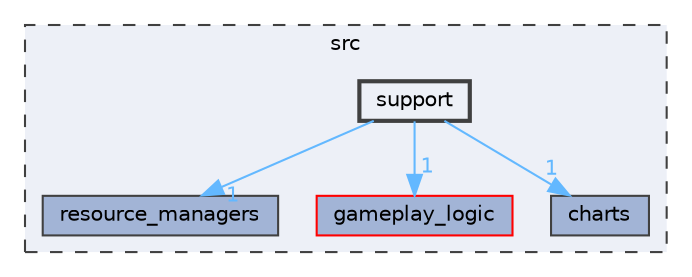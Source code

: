 digraph "src/support"
{
 // LATEX_PDF_SIZE
  bgcolor="transparent";
  edge [fontname=Helvetica,fontsize=10,labelfontname=Helvetica,labelfontsize=10];
  node [fontname=Helvetica,fontsize=10,shape=box,height=0.2,width=0.4];
  compound=true
  subgraph clusterdir_68267d1309a1af8e8297ef4c3efbcdba {
    graph [ bgcolor="#edf0f7", pencolor="grey25", label="src", fontname=Helvetica,fontsize=10 style="filled,dashed", URL="dir_68267d1309a1af8e8297ef4c3efbcdba.html",tooltip=""]
  dir_527bc9af833e63dbc16533b60a5f5ab8 [label="resource_managers", fillcolor="#a2b4d6", color="grey25", style="filled", URL="dir_527bc9af833e63dbc16533b60a5f5ab8.html",tooltip=""];
  dir_532906d8876b5477dcd3b8816c48a7ca [label="gameplay_logic", fillcolor="#a2b4d6", color="red", style="filled", URL="dir_532906d8876b5477dcd3b8816c48a7ca.html",tooltip=""];
  dir_b1e1480277e1bd1794b03e39c91b2dd4 [label="charts", fillcolor="#a2b4d6", color="grey25", style="filled", URL="dir_b1e1480277e1bd1794b03e39c91b2dd4.html",tooltip=""];
  dir_021c64f412f6b3b6708367bb6d6ca209 [label="support", fillcolor="#edf0f7", color="grey25", style="filled,bold", URL="dir_021c64f412f6b3b6708367bb6d6ca209.html",tooltip=""];
  }
  dir_021c64f412f6b3b6708367bb6d6ca209->dir_527bc9af833e63dbc16533b60a5f5ab8 [headlabel="1", labeldistance=1.5 headhref="dir_000011_000007.html" href="dir_000011_000007.html" color="steelblue1" fontcolor="steelblue1"];
  dir_021c64f412f6b3b6708367bb6d6ca209->dir_532906d8876b5477dcd3b8816c48a7ca [headlabel="1", labeldistance=1.5 headhref="dir_000011_000003.html" href="dir_000011_000003.html" color="steelblue1" fontcolor="steelblue1"];
  dir_021c64f412f6b3b6708367bb6d6ca209->dir_b1e1480277e1bd1794b03e39c91b2dd4 [headlabel="1", labeldistance=1.5 headhref="dir_000011_000000.html" href="dir_000011_000000.html" color="steelblue1" fontcolor="steelblue1"];
}
